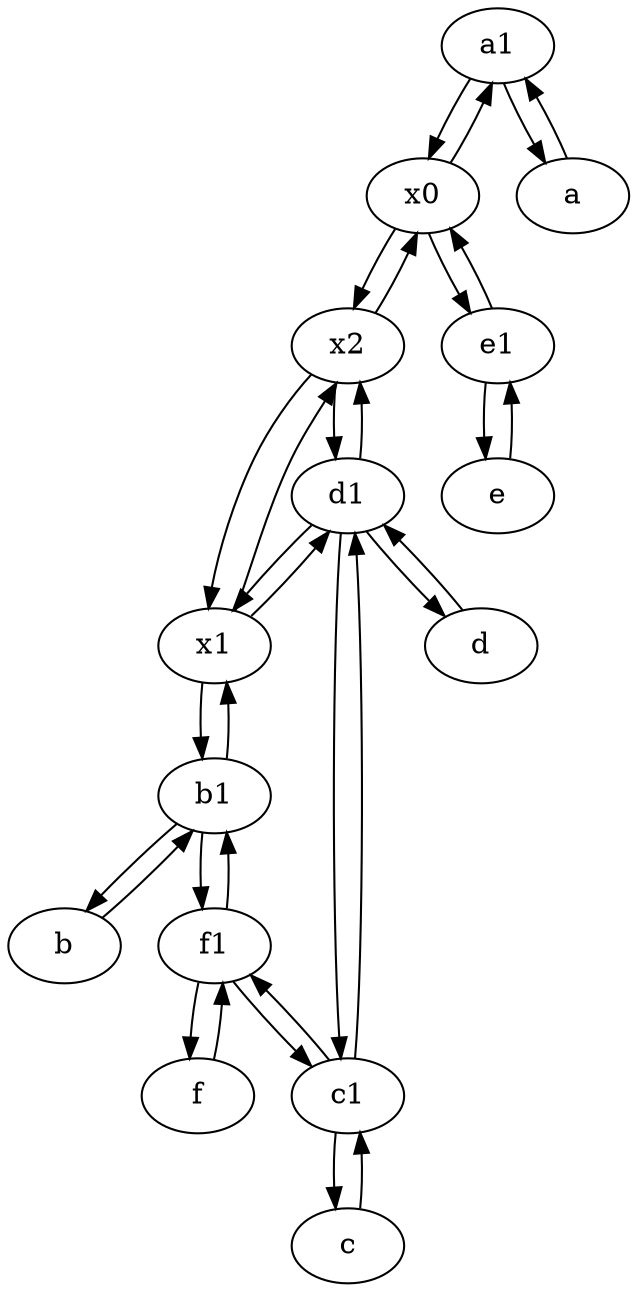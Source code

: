 digraph  {
	a1 [pos="40,15!"];
	b1 [pos="45,20!"];
	d1 [pos="25,30!"];
	d [pos="20,30!"];
	f1;
	e [pos="30,50!"];
	x0;
	b [pos="50,20!"];
	x1;
	x2;
	c [pos="20,10!"];
	f [pos="15,45!"];
	c1 [pos="30,15!"];
	e1 [pos="25,45!"];
	a [pos="40,10!"];
	x2 -> d1;
	c1 -> c;
	f1 -> f;
	b1 -> x1;
	c -> c1;
	a1 -> x0;
	x1 -> x2;
	x1 -> d1;
	d1 -> x2;
	f -> f1;
	e1 -> e;
	x2 -> x0;
	d1 -> c1;
	x1 -> b1;
	c1 -> d1;
	x0 -> e1;
	a1 -> a;
	e1 -> x0;
	d -> d1;
	f1 -> c1;
	d1 -> d;
	x0 -> a1;
	b1 -> b;
	x0 -> x2;
	c1 -> f1;
	b -> b1;
	x2 -> x1;
	b1 -> f1;
	e -> e1;
	f1 -> b1;
	d1 -> x1;
	a -> a1;

	}